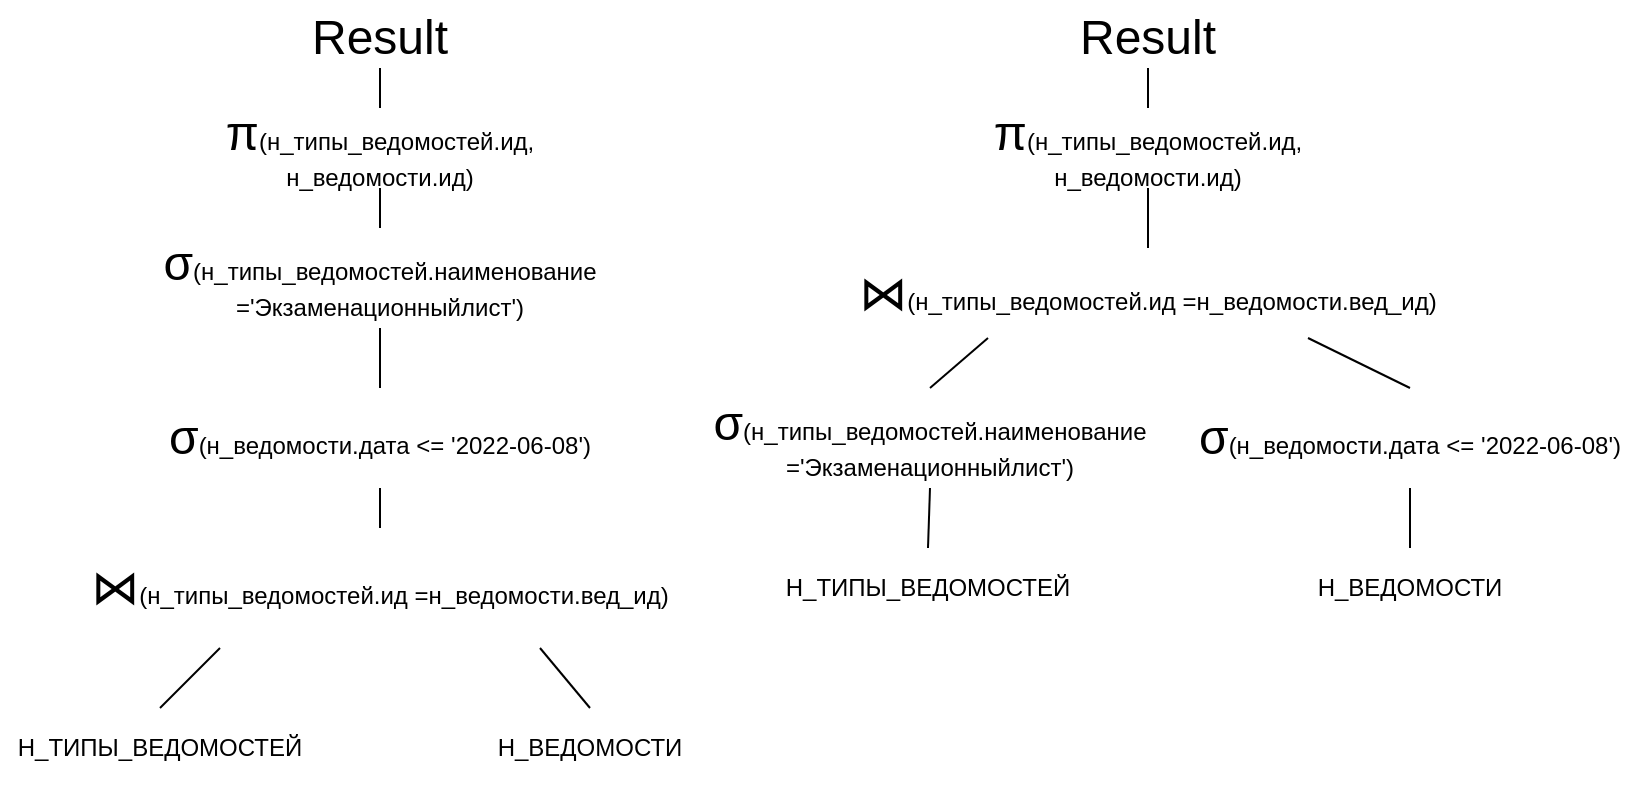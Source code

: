 <mxfile version="24.3.1" type="device" pages="2">
  <diagram name="Страница — 1" id="2JjP7Pa0rujz-EyegafC">
    <mxGraphModel dx="1674" dy="788" grid="1" gridSize="10" guides="1" tooltips="1" connect="1" arrows="1" fold="1" page="1" pageScale="1" pageWidth="827" pageHeight="1169" math="0" shadow="0">
      <root>
        <mxCell id="0" />
        <mxCell id="1" parent="0" />
        <mxCell id="96zn_LZhvRboqHvBQPjA-2" value="&lt;font style=&quot;font-size: 24px;&quot;&gt;Result&lt;/font&gt;" style="text;html=1;align=center;verticalAlign=middle;whiteSpace=wrap;rounded=0;shadow=1;" vertex="1" parent="1">
          <mxGeometry x="164" y="50" width="60" height="30" as="geometry" />
        </mxCell>
        <mxCell id="96zn_LZhvRboqHvBQPjA-3" value="&lt;font style=&quot;font-size: 24px;&quot;&gt;π&lt;/font&gt;&lt;font style=&quot;font-size: 12px;&quot;&gt;(н_типы_ведомостей.ид,&lt;/font&gt;&lt;div&gt;&lt;font style=&quot;font-size: 12px;&quot;&gt;н_ведомости.ид)&lt;/font&gt;&lt;/div&gt;" style="text;html=1;align=center;verticalAlign=middle;whiteSpace=wrap;rounded=0;" vertex="1" parent="1">
          <mxGeometry x="84" y="100" width="220" height="40" as="geometry" />
        </mxCell>
        <mxCell id="96zn_LZhvRboqHvBQPjA-4" value="&lt;font face=&quot;Helvetica&quot; style=&quot;&quot;&gt;&lt;font style=&quot;font-size: 24px;&quot;&gt;σ&lt;/font&gt;&lt;font style=&quot;font-size: 12px;&quot;&gt;&lt;font style=&quot;&quot;&gt;(&lt;/font&gt;&lt;font style=&quot;&quot;&gt;н_типы_ведомостей.наименование&lt;/font&gt;&lt;/font&gt;&lt;/font&gt;&lt;div&gt;&lt;font face=&quot;Helvetica&quot; style=&quot;font-size: 12px;&quot;&gt;&lt;font style=&quot;&quot;&gt;=&#39;Экзаменационныйлист&lt;/font&gt;&lt;font style=&quot;&quot;&gt;&#39;)&lt;/font&gt;&lt;/font&gt;&lt;/div&gt;" style="text;html=1;align=center;verticalAlign=middle;whiteSpace=wrap;rounded=0;" vertex="1" parent="1">
          <mxGeometry x="79" y="160" width="230" height="50" as="geometry" />
        </mxCell>
        <mxCell id="96zn_LZhvRboqHvBQPjA-8" value="&lt;font face=&quot;Helvetica&quot; style=&quot;&quot;&gt;&lt;font style=&quot;font-size: 24px;&quot;&gt;σ&lt;/font&gt;&lt;font style=&quot;font-size: 12px;&quot;&gt;&lt;font style=&quot;&quot;&gt;(н_ведомости.дата &amp;lt;= &#39;2022-06-08&#39;&lt;/font&gt;&lt;/font&gt;&lt;/font&gt;&lt;span style=&quot;background-color: initial;&quot;&gt;)&lt;/span&gt;" style="text;html=1;align=center;verticalAlign=middle;whiteSpace=wrap;rounded=0;" vertex="1" parent="1">
          <mxGeometry x="79" y="240" width="230" height="50" as="geometry" />
        </mxCell>
        <mxCell id="96zn_LZhvRboqHvBQPjA-9" value="&lt;span style=&quot;color: rgb(0, 0, 0); font-style: normal; font-variant-ligatures: normal; font-variant-caps: normal; font-weight: 400; letter-spacing: normal; orphans: 2; text-align: left; text-indent: 0px; text-transform: none; widows: 2; word-spacing: 0px; -webkit-text-stroke-width: 0px; white-space: normal; background-color: rgb(255, 255, 255); text-decoration-thickness: initial; text-decoration-style: initial; text-decoration-color: initial; float: none; display: inline !important;&quot;&gt;&lt;font style=&quot;font-size: 24px;&quot; face=&quot;Helvetica&quot;&gt;⋈&lt;/font&gt;&lt;font style=&quot;font-size: 12px;&quot; face=&quot;Helvetica&quot;&gt;(н_типы_ведомостей.ид =н_ведомости.вед_ид)&lt;/font&gt;&lt;/span&gt;" style="text;html=1;align=center;verticalAlign=middle;whiteSpace=wrap;rounded=0;" vertex="1" parent="1">
          <mxGeometry x="34" y="310" width="320" height="60" as="geometry" />
        </mxCell>
        <mxCell id="96zn_LZhvRboqHvBQPjA-10" value="Н_ВЕДОМОСТИ" style="text;html=1;align=center;verticalAlign=middle;whiteSpace=wrap;rounded=0;" vertex="1" parent="1">
          <mxGeometry x="244" y="400" width="110" height="40" as="geometry" />
        </mxCell>
        <mxCell id="96zn_LZhvRboqHvBQPjA-11" value="Н_ТИПЫ_ВЕДОМОСТЕЙ" style="text;html=1;align=center;verticalAlign=middle;whiteSpace=wrap;rounded=0;" vertex="1" parent="1">
          <mxGeometry x="4" y="400" width="160" height="40" as="geometry" />
        </mxCell>
        <mxCell id="96zn_LZhvRboqHvBQPjA-12" value="" style="endArrow=none;html=1;rounded=0;exitX=0.5;exitY=0;exitDx=0;exitDy=0;entryX=0.25;entryY=1;entryDx=0;entryDy=0;" edge="1" parent="1" source="96zn_LZhvRboqHvBQPjA-11" target="96zn_LZhvRboqHvBQPjA-9">
          <mxGeometry width="50" height="50" relative="1" as="geometry">
            <mxPoint x="364" y="420" as="sourcePoint" />
            <mxPoint x="414" y="370" as="targetPoint" />
          </mxGeometry>
        </mxCell>
        <mxCell id="96zn_LZhvRboqHvBQPjA-13" value="" style="endArrow=none;html=1;rounded=0;exitX=0.5;exitY=0;exitDx=0;exitDy=0;entryX=0.75;entryY=1;entryDx=0;entryDy=0;" edge="1" parent="1" source="96zn_LZhvRboqHvBQPjA-10" target="96zn_LZhvRboqHvBQPjA-9">
          <mxGeometry width="50" height="50" relative="1" as="geometry">
            <mxPoint x="94" y="410" as="sourcePoint" />
            <mxPoint x="124" y="380" as="targetPoint" />
          </mxGeometry>
        </mxCell>
        <mxCell id="96zn_LZhvRboqHvBQPjA-14" value="" style="endArrow=none;html=1;rounded=0;exitX=0.5;exitY=0;exitDx=0;exitDy=0;" edge="1" parent="1" source="96zn_LZhvRboqHvBQPjA-9" target="96zn_LZhvRboqHvBQPjA-8">
          <mxGeometry width="50" height="50" relative="1" as="geometry">
            <mxPoint x="364" y="420" as="sourcePoint" />
            <mxPoint x="414" y="370" as="targetPoint" />
          </mxGeometry>
        </mxCell>
        <mxCell id="96zn_LZhvRboqHvBQPjA-15" value="" style="endArrow=none;html=1;rounded=0;exitX=0.5;exitY=0;exitDx=0;exitDy=0;entryX=0.5;entryY=1;entryDx=0;entryDy=0;" edge="1" parent="1" source="96zn_LZhvRboqHvBQPjA-8" target="96zn_LZhvRboqHvBQPjA-4">
          <mxGeometry width="50" height="50" relative="1" as="geometry">
            <mxPoint x="104" y="420" as="sourcePoint" />
            <mxPoint x="134" y="390" as="targetPoint" />
          </mxGeometry>
        </mxCell>
        <mxCell id="96zn_LZhvRboqHvBQPjA-16" value="" style="endArrow=none;html=1;rounded=0;exitX=0.5;exitY=1;exitDx=0;exitDy=0;entryX=0.5;entryY=0;entryDx=0;entryDy=0;" edge="1" parent="1" source="96zn_LZhvRboqHvBQPjA-3" target="96zn_LZhvRboqHvBQPjA-4">
          <mxGeometry width="50" height="50" relative="1" as="geometry">
            <mxPoint x="114" y="430" as="sourcePoint" />
            <mxPoint x="144" y="400" as="targetPoint" />
          </mxGeometry>
        </mxCell>
        <mxCell id="96zn_LZhvRboqHvBQPjA-17" value="" style="endArrow=none;html=1;rounded=0;exitX=0.5;exitY=1;exitDx=0;exitDy=0;entryX=0.5;entryY=0;entryDx=0;entryDy=0;" edge="1" parent="1" source="96zn_LZhvRboqHvBQPjA-2" target="96zn_LZhvRboqHvBQPjA-3">
          <mxGeometry width="50" height="50" relative="1" as="geometry">
            <mxPoint x="124" y="440" as="sourcePoint" />
            <mxPoint x="154" y="410" as="targetPoint" />
          </mxGeometry>
        </mxCell>
        <mxCell id="96zn_LZhvRboqHvBQPjA-21" value="&lt;font style=&quot;font-size: 24px;&quot;&gt;Result&lt;/font&gt;" style="text;html=1;align=center;verticalAlign=middle;whiteSpace=wrap;rounded=0;shadow=1;" vertex="1" parent="1">
          <mxGeometry x="548" y="50" width="60" height="30" as="geometry" />
        </mxCell>
        <mxCell id="96zn_LZhvRboqHvBQPjA-22" value="&lt;font style=&quot;font-size: 24px;&quot;&gt;π&lt;/font&gt;&lt;font style=&quot;font-size: 12px;&quot;&gt;(н_типы_ведомостей.ид,&lt;/font&gt;&lt;div&gt;&lt;font style=&quot;font-size: 12px;&quot;&gt;н_ведомости.ид)&lt;/font&gt;&lt;/div&gt;" style="text;html=1;align=center;verticalAlign=middle;whiteSpace=wrap;rounded=0;" vertex="1" parent="1">
          <mxGeometry x="468" y="100" width="220" height="40" as="geometry" />
        </mxCell>
        <mxCell id="96zn_LZhvRboqHvBQPjA-23" value="&lt;font face=&quot;Helvetica&quot; style=&quot;&quot;&gt;&lt;font style=&quot;font-size: 24px;&quot;&gt;σ&lt;/font&gt;&lt;font style=&quot;font-size: 12px;&quot;&gt;&lt;font style=&quot;&quot;&gt;(&lt;/font&gt;&lt;font style=&quot;&quot;&gt;н_типы_ведомостей.наименование&lt;/font&gt;&lt;/font&gt;&lt;/font&gt;&lt;div&gt;&lt;font face=&quot;Helvetica&quot; style=&quot;font-size: 12px;&quot;&gt;&lt;font style=&quot;&quot;&gt;=&#39;Экзаменационныйлист&lt;/font&gt;&lt;font style=&quot;&quot;&gt;&#39;)&lt;/font&gt;&lt;/font&gt;&lt;/div&gt;" style="text;html=1;align=center;verticalAlign=middle;whiteSpace=wrap;rounded=0;" vertex="1" parent="1">
          <mxGeometry x="354" y="240" width="230" height="50" as="geometry" />
        </mxCell>
        <mxCell id="96zn_LZhvRboqHvBQPjA-24" value="&lt;font face=&quot;Helvetica&quot; style=&quot;&quot;&gt;&lt;font style=&quot;font-size: 24px;&quot;&gt;σ&lt;/font&gt;&lt;font style=&quot;font-size: 12px;&quot;&gt;&lt;font style=&quot;&quot;&gt;(н_ведомости.дата &amp;lt;= &#39;2022-06-08&#39;&lt;/font&gt;&lt;/font&gt;&lt;/font&gt;&lt;span style=&quot;background-color: initial;&quot;&gt;)&lt;/span&gt;" style="text;html=1;align=center;verticalAlign=middle;whiteSpace=wrap;rounded=0;" vertex="1" parent="1">
          <mxGeometry x="594" y="240" width="230" height="50" as="geometry" />
        </mxCell>
        <mxCell id="96zn_LZhvRboqHvBQPjA-25" value="&lt;span style=&quot;color: rgb(0, 0, 0); font-style: normal; font-variant-ligatures: normal; font-variant-caps: normal; font-weight: 400; letter-spacing: normal; orphans: 2; text-align: left; text-indent: 0px; text-transform: none; widows: 2; word-spacing: 0px; -webkit-text-stroke-width: 0px; white-space: normal; background-color: rgb(255, 255, 255); text-decoration-thickness: initial; text-decoration-style: initial; text-decoration-color: initial; float: none; display: inline !important;&quot;&gt;&lt;font style=&quot;font-size: 24px;&quot; face=&quot;Helvetica&quot;&gt;⋈&lt;/font&gt;&lt;font style=&quot;font-size: 12px;&quot; face=&quot;Helvetica&quot;&gt;(н_типы_ведомостей.ид =н_ведомости.вед_ид)&lt;/font&gt;&lt;/span&gt;" style="text;html=1;align=center;verticalAlign=middle;whiteSpace=wrap;rounded=0;" vertex="1" parent="1">
          <mxGeometry x="418" y="170" width="320" height="45" as="geometry" />
        </mxCell>
        <mxCell id="96zn_LZhvRboqHvBQPjA-26" value="Н_ВЕДОМОСТИ" style="text;html=1;align=center;verticalAlign=middle;whiteSpace=wrap;rounded=0;" vertex="1" parent="1">
          <mxGeometry x="654" y="320" width="110" height="40" as="geometry" />
        </mxCell>
        <mxCell id="96zn_LZhvRboqHvBQPjA-27" value="Н_ТИПЫ_ВЕДОМОСТЕЙ" style="text;html=1;align=center;verticalAlign=middle;whiteSpace=wrap;rounded=0;" vertex="1" parent="1">
          <mxGeometry x="388" y="320" width="160" height="40" as="geometry" />
        </mxCell>
        <mxCell id="96zn_LZhvRboqHvBQPjA-33" value="" style="endArrow=none;html=1;rounded=0;exitX=0.5;exitY=1;exitDx=0;exitDy=0;entryX=0.5;entryY=0;entryDx=0;entryDy=0;" edge="1" parent="1" source="96zn_LZhvRboqHvBQPjA-21" target="96zn_LZhvRboqHvBQPjA-22">
          <mxGeometry width="50" height="50" relative="1" as="geometry">
            <mxPoint x="508" y="440" as="sourcePoint" />
            <mxPoint x="538" y="410" as="targetPoint" />
          </mxGeometry>
        </mxCell>
        <mxCell id="96zn_LZhvRboqHvBQPjA-34" value="" style="endArrow=none;html=1;rounded=0;exitX=0.5;exitY=0;exitDx=0;exitDy=0;entryX=0.5;entryY=1;entryDx=0;entryDy=0;" edge="1" parent="1" source="96zn_LZhvRboqHvBQPjA-27" target="96zn_LZhvRboqHvBQPjA-23">
          <mxGeometry width="50" height="50" relative="1" as="geometry">
            <mxPoint x="94" y="410" as="sourcePoint" />
            <mxPoint x="124" y="380" as="targetPoint" />
          </mxGeometry>
        </mxCell>
        <mxCell id="96zn_LZhvRboqHvBQPjA-35" value="" style="endArrow=none;html=1;rounded=0;exitX=0.5;exitY=0;exitDx=0;exitDy=0;entryX=0.5;entryY=1;entryDx=0;entryDy=0;" edge="1" parent="1" source="96zn_LZhvRboqHvBQPjA-26" target="96zn_LZhvRboqHvBQPjA-24">
          <mxGeometry width="50" height="50" relative="1" as="geometry">
            <mxPoint x="489" y="330" as="sourcePoint" />
            <mxPoint x="489" y="300" as="targetPoint" />
          </mxGeometry>
        </mxCell>
        <mxCell id="96zn_LZhvRboqHvBQPjA-36" value="" style="endArrow=none;html=1;rounded=0;exitX=0.5;exitY=0;exitDx=0;exitDy=0;entryX=0.25;entryY=1;entryDx=0;entryDy=0;" edge="1" parent="1" source="96zn_LZhvRboqHvBQPjA-23" target="96zn_LZhvRboqHvBQPjA-25">
          <mxGeometry width="50" height="50" relative="1" as="geometry">
            <mxPoint x="499" y="340" as="sourcePoint" />
            <mxPoint x="499" y="310" as="targetPoint" />
          </mxGeometry>
        </mxCell>
        <mxCell id="96zn_LZhvRboqHvBQPjA-37" value="" style="endArrow=none;html=1;rounded=0;exitX=0.5;exitY=0;exitDx=0;exitDy=0;entryX=0.75;entryY=1;entryDx=0;entryDy=0;" edge="1" parent="1" source="96zn_LZhvRboqHvBQPjA-24" target="96zn_LZhvRboqHvBQPjA-25">
          <mxGeometry width="50" height="50" relative="1" as="geometry">
            <mxPoint x="509" y="350" as="sourcePoint" />
            <mxPoint x="509" y="320" as="targetPoint" />
          </mxGeometry>
        </mxCell>
        <mxCell id="96zn_LZhvRboqHvBQPjA-38" value="" style="endArrow=none;html=1;rounded=0;entryX=0.5;entryY=1;entryDx=0;entryDy=0;" edge="1" parent="1" source="96zn_LZhvRboqHvBQPjA-25" target="96zn_LZhvRboqHvBQPjA-22">
          <mxGeometry width="50" height="50" relative="1" as="geometry">
            <mxPoint x="519" y="360" as="sourcePoint" />
            <mxPoint x="519" y="330" as="targetPoint" />
          </mxGeometry>
        </mxCell>
      </root>
    </mxGraphModel>
  </diagram>
  <diagram id="Bz84TYsq3eT7sRz_icdk" name="Страница — 2">
    <mxGraphModel dx="2501" dy="788" grid="1" gridSize="10" guides="1" tooltips="1" connect="1" arrows="1" fold="1" page="1" pageScale="1" pageWidth="827" pageHeight="1169" math="0" shadow="0">
      <root>
        <mxCell id="0" />
        <mxCell id="1" parent="0" />
        <mxCell id="AfHIorYxNq62lIFqsqqZ-1" value="&lt;font style=&quot;font-size: 24px;&quot;&gt;Result&lt;/font&gt;" style="text;html=1;align=center;verticalAlign=middle;whiteSpace=wrap;rounded=0;shadow=1;" vertex="1" parent="1">
          <mxGeometry x="164" y="50" width="60" height="30" as="geometry" />
        </mxCell>
        <mxCell id="AfHIorYxNq62lIFqsqqZ-2" value="&lt;font style=&quot;font-size: 24px;&quot;&gt;π&lt;/font&gt;&lt;font style=&quot;font-size: 12px;&quot;&gt;(н_люди.отчество, н_обучения.члвк_ид, н_ученики.начало&lt;/font&gt;&lt;span style=&quot;background-color: initial;&quot;&gt;)&lt;/span&gt;" style="text;html=1;align=center;verticalAlign=middle;whiteSpace=wrap;rounded=0;" vertex="1" parent="1">
          <mxGeometry x="84" y="100" width="220" height="60" as="geometry" />
        </mxCell>
        <mxCell id="AfHIorYxNq62lIFqsqqZ-3" value="&lt;font face=&quot;Helvetica&quot; style=&quot;&quot;&gt;&lt;font style=&quot;font-size: 24px;&quot;&gt;σ&lt;/font&gt;&lt;font style=&quot;font-size: 12px;&quot;&gt;&lt;font style=&quot;&quot;&gt;(н_люди.отчество = &#39;Сергеевич&#39;&lt;/font&gt;&lt;/font&gt;&lt;/font&gt;&lt;span style=&quot;background-color: initial;&quot;&gt;)&lt;/span&gt;" style="text;html=1;align=center;verticalAlign=middle;whiteSpace=wrap;rounded=0;" vertex="1" parent="1">
          <mxGeometry x="79" y="180" width="230" height="40" as="geometry" />
        </mxCell>
        <mxCell id="AfHIorYxNq62lIFqsqqZ-4" value="&lt;font face=&quot;Helvetica&quot; style=&quot;&quot;&gt;&lt;font style=&quot;font-size: 24px;&quot;&gt;σ&lt;/font&gt;&lt;font style=&quot;font-size: 12px;&quot;&gt;&lt;font style=&quot;&quot;&gt;(н_обучения.члвк_ид = 163276&lt;/font&gt;&lt;/font&gt;&lt;/font&gt;&lt;span style=&quot;background-color: initial;&quot;&gt;)&lt;/span&gt;" style="text;html=1;align=center;verticalAlign=middle;whiteSpace=wrap;rounded=0;" vertex="1" parent="1">
          <mxGeometry x="79" y="250" width="230" height="40" as="geometry" />
        </mxCell>
        <mxCell id="AfHIorYxNq62lIFqsqqZ-5" value="&lt;span style=&quot;color: rgb(0, 0, 0); font-style: normal; font-variant-ligatures: normal; font-variant-caps: normal; font-weight: 400; letter-spacing: normal; orphans: 2; text-align: left; text-indent: 0px; text-transform: none; widows: 2; word-spacing: 0px; -webkit-text-stroke-width: 0px; white-space: normal; background-color: rgb(255, 255, 255); text-decoration-thickness: initial; text-decoration-style: initial; text-decoration-color: initial; float: none; display: inline !important;&quot;&gt;&lt;font style=&quot;font-size: 24px;&quot; face=&quot;Helvetica&quot;&gt;⋈&lt;/font&gt;&lt;font style=&quot;font-size: 12px;&quot; face=&quot;Helvetica&quot;&gt;(н_люди.ид = н_обучения.члвк_ид )&lt;/font&gt;&lt;/span&gt;" style="text;html=1;align=center;verticalAlign=middle;whiteSpace=wrap;rounded=0;" vertex="1" parent="1">
          <mxGeometry x="-60" y="390" width="320" height="40" as="geometry" />
        </mxCell>
        <mxCell id="AfHIorYxNq62lIFqsqqZ-6" value="&lt;font style=&quot;font-size: 18px;&quot;&gt;н_ученики&lt;/font&gt;" style="text;html=1;align=center;verticalAlign=middle;whiteSpace=wrap;rounded=0;" vertex="1" parent="1">
          <mxGeometry x="260" y="390" width="110" height="40" as="geometry" />
        </mxCell>
        <mxCell id="AfHIorYxNq62lIFqsqqZ-7" value="&lt;font style=&quot;font-size: 18px;&quot;&gt;н_люди&lt;/font&gt;" style="text;html=1;align=center;verticalAlign=middle;whiteSpace=wrap;rounded=0;" vertex="1" parent="1">
          <mxGeometry x="-16" y="460" width="160" height="40" as="geometry" />
        </mxCell>
        <mxCell id="AfHIorYxNq62lIFqsqqZ-11" value="" style="endArrow=none;html=1;rounded=0;exitX=0.5;exitY=0;exitDx=0;exitDy=0;entryX=0.5;entryY=1;entryDx=0;entryDy=0;" edge="1" parent="1" source="AfHIorYxNq62lIFqsqqZ-4" target="AfHIorYxNq62lIFqsqqZ-3">
          <mxGeometry width="50" height="50" relative="1" as="geometry">
            <mxPoint x="104" y="420" as="sourcePoint" />
            <mxPoint x="134" y="390" as="targetPoint" />
          </mxGeometry>
        </mxCell>
        <mxCell id="AfHIorYxNq62lIFqsqqZ-12" value="" style="endArrow=none;html=1;rounded=0;exitX=0.5;exitY=1;exitDx=0;exitDy=0;entryX=0.5;entryY=0;entryDx=0;entryDy=0;" edge="1" parent="1" source="AfHIorYxNq62lIFqsqqZ-2" target="AfHIorYxNq62lIFqsqqZ-3">
          <mxGeometry width="50" height="50" relative="1" as="geometry">
            <mxPoint x="114" y="430" as="sourcePoint" />
            <mxPoint x="144" y="400" as="targetPoint" />
          </mxGeometry>
        </mxCell>
        <mxCell id="AfHIorYxNq62lIFqsqqZ-13" value="" style="endArrow=none;html=1;rounded=0;exitX=0.5;exitY=1;exitDx=0;exitDy=0;entryX=0.5;entryY=0;entryDx=0;entryDy=0;" edge="1" parent="1" source="AfHIorYxNq62lIFqsqqZ-1" target="AfHIorYxNq62lIFqsqqZ-2">
          <mxGeometry width="50" height="50" relative="1" as="geometry">
            <mxPoint x="124" y="440" as="sourcePoint" />
            <mxPoint x="154" y="410" as="targetPoint" />
          </mxGeometry>
        </mxCell>
        <mxCell id="AfHIorYxNq62lIFqsqqZ-14" value="&lt;font style=&quot;font-size: 18px;&quot;&gt;н_обучения&lt;/font&gt;" style="text;html=1;align=center;verticalAlign=middle;whiteSpace=wrap;rounded=0;" vertex="1" parent="1">
          <mxGeometry x="144" y="460" width="160" height="40" as="geometry" />
        </mxCell>
        <mxCell id="AfHIorYxNq62lIFqsqqZ-15" value="&lt;span style=&quot;color: rgb(0, 0, 0); font-style: normal; font-variant-ligatures: normal; font-variant-caps: normal; font-weight: 400; letter-spacing: normal; orphans: 2; text-align: left; text-indent: 0px; text-transform: none; widows: 2; word-spacing: 0px; -webkit-text-stroke-width: 0px; white-space: normal; background-color: rgb(255, 255, 255); text-decoration-thickness: initial; text-decoration-style: initial; text-decoration-color: initial; float: none; display: inline !important;&quot;&gt;&lt;font style=&quot;font-size: 24px;&quot; face=&quot;Helvetica&quot;&gt;⋈&lt;/font&gt;&lt;font style=&quot;font-size: 12px;&quot; face=&quot;Helvetica&quot;&gt;(н_обучения.вид_обуч_ид = н_ученики.ид )&lt;/font&gt;&lt;/span&gt;" style="text;html=1;align=center;verticalAlign=middle;whiteSpace=wrap;rounded=0;" vertex="1" parent="1">
          <mxGeometry x="34" y="320" width="320" height="40" as="geometry" />
        </mxCell>
        <mxCell id="AfHIorYxNq62lIFqsqqZ-16" value="" style="endArrow=none;html=1;rounded=0;exitX=0.25;exitY=0;exitDx=0;exitDy=0;entryX=0.75;entryY=1;entryDx=0;entryDy=0;" edge="1" parent="1" source="AfHIorYxNq62lIFqsqqZ-6" target="AfHIorYxNq62lIFqsqqZ-15">
          <mxGeometry width="50" height="50" relative="1" as="geometry">
            <mxPoint x="390" y="430" as="sourcePoint" />
            <mxPoint x="440" y="380" as="targetPoint" />
          </mxGeometry>
        </mxCell>
        <mxCell id="AfHIorYxNq62lIFqsqqZ-17" value="" style="endArrow=none;html=1;rounded=0;exitX=0.5;exitY=0;exitDx=0;exitDy=0;entryX=0.25;entryY=1;entryDx=0;entryDy=0;" edge="1" parent="1" source="AfHIorYxNq62lIFqsqqZ-5" target="AfHIorYxNq62lIFqsqqZ-15">
          <mxGeometry width="50" height="50" relative="1" as="geometry">
            <mxPoint x="390" y="430" as="sourcePoint" />
            <mxPoint x="440" y="380" as="targetPoint" />
          </mxGeometry>
        </mxCell>
        <mxCell id="AfHIorYxNq62lIFqsqqZ-18" value="" style="endArrow=none;html=1;rounded=0;exitX=0.5;exitY=0;exitDx=0;exitDy=0;entryX=0.5;entryY=1;entryDx=0;entryDy=0;" edge="1" parent="1" source="AfHIorYxNq62lIFqsqqZ-7" target="AfHIorYxNq62lIFqsqqZ-5">
          <mxGeometry width="50" height="50" relative="1" as="geometry">
            <mxPoint x="29" y="470" as="sourcePoint" />
            <mxPoint x="80" y="440" as="targetPoint" />
          </mxGeometry>
        </mxCell>
        <mxCell id="AfHIorYxNq62lIFqsqqZ-19" value="" style="endArrow=none;html=1;rounded=0;exitX=0.75;exitY=1;exitDx=0;exitDy=0;entryX=0.5;entryY=0;entryDx=0;entryDy=0;" edge="1" parent="1" source="AfHIorYxNq62lIFqsqqZ-5" target="AfHIorYxNq62lIFqsqqZ-14">
          <mxGeometry width="50" height="50" relative="1" as="geometry">
            <mxPoint x="390" y="430" as="sourcePoint" />
            <mxPoint x="440" y="380" as="targetPoint" />
          </mxGeometry>
        </mxCell>
        <mxCell id="AfHIorYxNq62lIFqsqqZ-20" value="&lt;font style=&quot;font-size: 24px;&quot;&gt;Result&lt;/font&gt;" style="text;html=1;align=center;verticalAlign=middle;whiteSpace=wrap;rounded=0;shadow=1;" vertex="1" parent="1">
          <mxGeometry x="654" y="50" width="60" height="30" as="geometry" />
        </mxCell>
        <mxCell id="AfHIorYxNq62lIFqsqqZ-21" value="&lt;font style=&quot;font-size: 24px;&quot;&gt;π&lt;/font&gt;&lt;font style=&quot;font-size: 12px;&quot;&gt;(н_люди.отчество, н_обучения.члвк_ид, н_ученики.начало&lt;/font&gt;&lt;span style=&quot;background-color: initial;&quot;&gt;)&lt;/span&gt;" style="text;html=1;align=center;verticalAlign=middle;whiteSpace=wrap;rounded=0;" vertex="1" parent="1">
          <mxGeometry x="574" y="100" width="220" height="60" as="geometry" />
        </mxCell>
        <mxCell id="AfHIorYxNq62lIFqsqqZ-22" value="&lt;font face=&quot;Helvetica&quot; style=&quot;&quot;&gt;&lt;font style=&quot;font-size: 24px;&quot;&gt;σ&lt;/font&gt;&lt;font style=&quot;font-size: 12px;&quot;&gt;&lt;font style=&quot;&quot;&gt;(н_люди.отчество = &#39;Сергеевич&#39;&lt;/font&gt;&lt;/font&gt;&lt;/font&gt;&lt;span style=&quot;background-color: initial;&quot;&gt;)&lt;/span&gt;" style="text;html=1;align=center;verticalAlign=middle;whiteSpace=wrap;rounded=0;" vertex="1" parent="1">
          <mxGeometry x="405" y="310" width="230" height="50" as="geometry" />
        </mxCell>
        <mxCell id="AfHIorYxNq62lIFqsqqZ-23" value="&lt;font face=&quot;Helvetica&quot; style=&quot;&quot;&gt;&lt;font style=&quot;font-size: 24px;&quot;&gt;σ&lt;/font&gt;&lt;font style=&quot;font-size: 12px;&quot;&gt;&lt;font style=&quot;&quot;&gt;(н_обучения.члвк_ид = 163276&lt;/font&gt;&lt;/font&gt;&lt;/font&gt;&lt;span style=&quot;background-color: initial;&quot;&gt;)&lt;/span&gt;" style="text;html=1;align=center;verticalAlign=middle;whiteSpace=wrap;rounded=0;" vertex="1" parent="1">
          <mxGeometry x="635" y="310" width="230" height="50" as="geometry" />
        </mxCell>
        <mxCell id="AfHIorYxNq62lIFqsqqZ-24" value="&lt;span style=&quot;color: rgb(0, 0, 0); font-style: normal; font-variant-ligatures: normal; font-variant-caps: normal; font-weight: 400; letter-spacing: normal; orphans: 2; text-align: left; text-indent: 0px; text-transform: none; widows: 2; word-spacing: 0px; -webkit-text-stroke-width: 0px; white-space: normal; background-color: rgb(255, 255, 255); text-decoration-thickness: initial; text-decoration-style: initial; text-decoration-color: initial; float: none; display: inline !important;&quot;&gt;&lt;font style=&quot;font-size: 24px;&quot; face=&quot;Helvetica&quot;&gt;⋈&lt;/font&gt;&lt;font style=&quot;font-size: 12px;&quot; face=&quot;Helvetica&quot;&gt;(н_люди.ид = н_обучения.члвк_ид )&lt;/font&gt;&lt;/span&gt;" style="text;html=1;align=center;verticalAlign=middle;whiteSpace=wrap;rounded=0;" vertex="1" parent="1">
          <mxGeometry x="414" y="245" width="320" height="40" as="geometry" />
        </mxCell>
        <mxCell id="AfHIorYxNq62lIFqsqqZ-25" value="&lt;font style=&quot;font-size: 18px;&quot;&gt;н_ученики&lt;/font&gt;" style="text;html=1;align=center;verticalAlign=middle;whiteSpace=wrap;rounded=0;" vertex="1" parent="1">
          <mxGeometry x="770" y="245" width="110" height="40" as="geometry" />
        </mxCell>
        <mxCell id="AfHIorYxNq62lIFqsqqZ-26" value="&lt;font style=&quot;font-size: 18px;&quot;&gt;н_люди&lt;/font&gt;" style="text;html=1;align=center;verticalAlign=middle;whiteSpace=wrap;rounded=0;" vertex="1" parent="1">
          <mxGeometry x="440" y="400" width="160" height="40" as="geometry" />
        </mxCell>
        <mxCell id="AfHIorYxNq62lIFqsqqZ-29" value="" style="endArrow=none;html=1;rounded=0;exitX=0.5;exitY=1;exitDx=0;exitDy=0;entryX=0.5;entryY=0;entryDx=0;entryDy=0;" edge="1" parent="1" source="AfHIorYxNq62lIFqsqqZ-20" target="AfHIorYxNq62lIFqsqqZ-21">
          <mxGeometry width="50" height="50" relative="1" as="geometry">
            <mxPoint x="614" y="440" as="sourcePoint" />
            <mxPoint x="644" y="410" as="targetPoint" />
          </mxGeometry>
        </mxCell>
        <mxCell id="AfHIorYxNq62lIFqsqqZ-30" value="&lt;font style=&quot;font-size: 18px;&quot;&gt;н_обучения&lt;/font&gt;" style="text;html=1;align=center;verticalAlign=middle;whiteSpace=wrap;rounded=0;" vertex="1" parent="1">
          <mxGeometry x="670" y="400" width="160" height="40" as="geometry" />
        </mxCell>
        <mxCell id="AfHIorYxNq62lIFqsqqZ-31" value="&lt;span style=&quot;color: rgb(0, 0, 0); font-style: normal; font-variant-ligatures: normal; font-variant-caps: normal; font-weight: 400; letter-spacing: normal; orphans: 2; text-align: left; text-indent: 0px; text-transform: none; widows: 2; word-spacing: 0px; -webkit-text-stroke-width: 0px; white-space: normal; background-color: rgb(255, 255, 255); text-decoration-thickness: initial; text-decoration-style: initial; text-decoration-color: initial; float: none; display: inline !important;&quot;&gt;&lt;font style=&quot;font-size: 24px;&quot; face=&quot;Helvetica&quot;&gt;⋈&lt;/font&gt;&lt;font style=&quot;font-size: 12px;&quot; face=&quot;Helvetica&quot;&gt;(н_обучения.вид_обуч_ид = н_ученики.ид )&lt;/font&gt;&lt;/span&gt;" style="text;html=1;align=center;verticalAlign=middle;whiteSpace=wrap;rounded=0;" vertex="1" parent="1">
          <mxGeometry x="524" y="190" width="320" height="40" as="geometry" />
        </mxCell>
        <mxCell id="AfHIorYxNq62lIFqsqqZ-32" value="" style="endArrow=none;html=1;rounded=0;exitX=0.25;exitY=0;exitDx=0;exitDy=0;entryX=0.75;entryY=1;entryDx=0;entryDy=0;" edge="1" parent="1" source="AfHIorYxNq62lIFqsqqZ-25" target="AfHIorYxNq62lIFqsqqZ-31">
          <mxGeometry width="50" height="50" relative="1" as="geometry">
            <mxPoint x="880" y="430" as="sourcePoint" />
            <mxPoint x="930" y="380" as="targetPoint" />
          </mxGeometry>
        </mxCell>
        <mxCell id="AfHIorYxNq62lIFqsqqZ-33" value="" style="endArrow=none;html=1;rounded=0;exitX=0.5;exitY=0;exitDx=0;exitDy=0;entryX=0.25;entryY=1;entryDx=0;entryDy=0;" edge="1" parent="1" source="AfHIorYxNq62lIFqsqqZ-24" target="AfHIorYxNq62lIFqsqqZ-31">
          <mxGeometry width="50" height="50" relative="1" as="geometry">
            <mxPoint x="880" y="430" as="sourcePoint" />
            <mxPoint x="930" y="380" as="targetPoint" />
          </mxGeometry>
        </mxCell>
        <mxCell id="AfHIorYxNq62lIFqsqqZ-36" value="" style="endArrow=none;html=1;rounded=0;exitX=0.5;exitY=0;exitDx=0;exitDy=0;entryX=0.5;entryY=1;entryDx=0;entryDy=0;" edge="1" parent="1" source="AfHIorYxNq62lIFqsqqZ-15" target="AfHIorYxNq62lIFqsqqZ-4">
          <mxGeometry width="50" height="50" relative="1" as="geometry">
            <mxPoint x="390" y="430" as="sourcePoint" />
            <mxPoint x="440" y="380" as="targetPoint" />
          </mxGeometry>
        </mxCell>
        <mxCell id="AfHIorYxNq62lIFqsqqZ-37" value="" style="endArrow=none;html=1;rounded=0;exitX=0.5;exitY=0;exitDx=0;exitDy=0;entryX=0.5;entryY=1;entryDx=0;entryDy=0;" edge="1" parent="1" source="AfHIorYxNq62lIFqsqqZ-30" target="AfHIorYxNq62lIFqsqqZ-23">
          <mxGeometry width="50" height="50" relative="1" as="geometry">
            <mxPoint x="770" y="430" as="sourcePoint" />
            <mxPoint x="820" y="380" as="targetPoint" />
          </mxGeometry>
        </mxCell>
        <mxCell id="AfHIorYxNq62lIFqsqqZ-38" value="" style="endArrow=none;html=1;rounded=0;exitX=0.5;exitY=0;exitDx=0;exitDy=0;entryX=0.5;entryY=1;entryDx=0;entryDy=0;" edge="1" parent="1" source="AfHIorYxNq62lIFqsqqZ-26" target="AfHIorYxNq62lIFqsqqZ-22">
          <mxGeometry width="50" height="50" relative="1" as="geometry">
            <mxPoint x="770" y="430" as="sourcePoint" />
            <mxPoint x="820" y="380" as="targetPoint" />
          </mxGeometry>
        </mxCell>
        <mxCell id="AfHIorYxNq62lIFqsqqZ-39" value="" style="endArrow=none;html=1;rounded=0;exitX=0.5;exitY=0;exitDx=0;exitDy=0;entryX=0.5;entryY=1;entryDx=0;entryDy=0;" edge="1" parent="1" source="AfHIorYxNq62lIFqsqqZ-22" target="AfHIorYxNq62lIFqsqqZ-24">
          <mxGeometry width="50" height="50" relative="1" as="geometry">
            <mxPoint x="770" y="430" as="sourcePoint" />
            <mxPoint x="820" y="380" as="targetPoint" />
          </mxGeometry>
        </mxCell>
        <mxCell id="AfHIorYxNq62lIFqsqqZ-40" value="" style="endArrow=none;html=1;rounded=0;exitX=0.75;exitY=1;exitDx=0;exitDy=0;entryX=0.5;entryY=0;entryDx=0;entryDy=0;" edge="1" parent="1" source="AfHIorYxNq62lIFqsqqZ-24" target="AfHIorYxNq62lIFqsqqZ-23">
          <mxGeometry width="50" height="50" relative="1" as="geometry">
            <mxPoint x="640" y="300" as="sourcePoint" />
            <mxPoint x="820" y="380" as="targetPoint" />
          </mxGeometry>
        </mxCell>
        <mxCell id="AfHIorYxNq62lIFqsqqZ-41" value="" style="endArrow=none;html=1;rounded=0;exitX=0.5;exitY=0;exitDx=0;exitDy=0;entryX=0.5;entryY=1;entryDx=0;entryDy=0;" edge="1" parent="1" source="AfHIorYxNq62lIFqsqqZ-31" target="AfHIorYxNq62lIFqsqqZ-21">
          <mxGeometry width="50" height="50" relative="1" as="geometry">
            <mxPoint x="770" y="430" as="sourcePoint" />
            <mxPoint x="820" y="380" as="targetPoint" />
          </mxGeometry>
        </mxCell>
      </root>
    </mxGraphModel>
  </diagram>
</mxfile>

